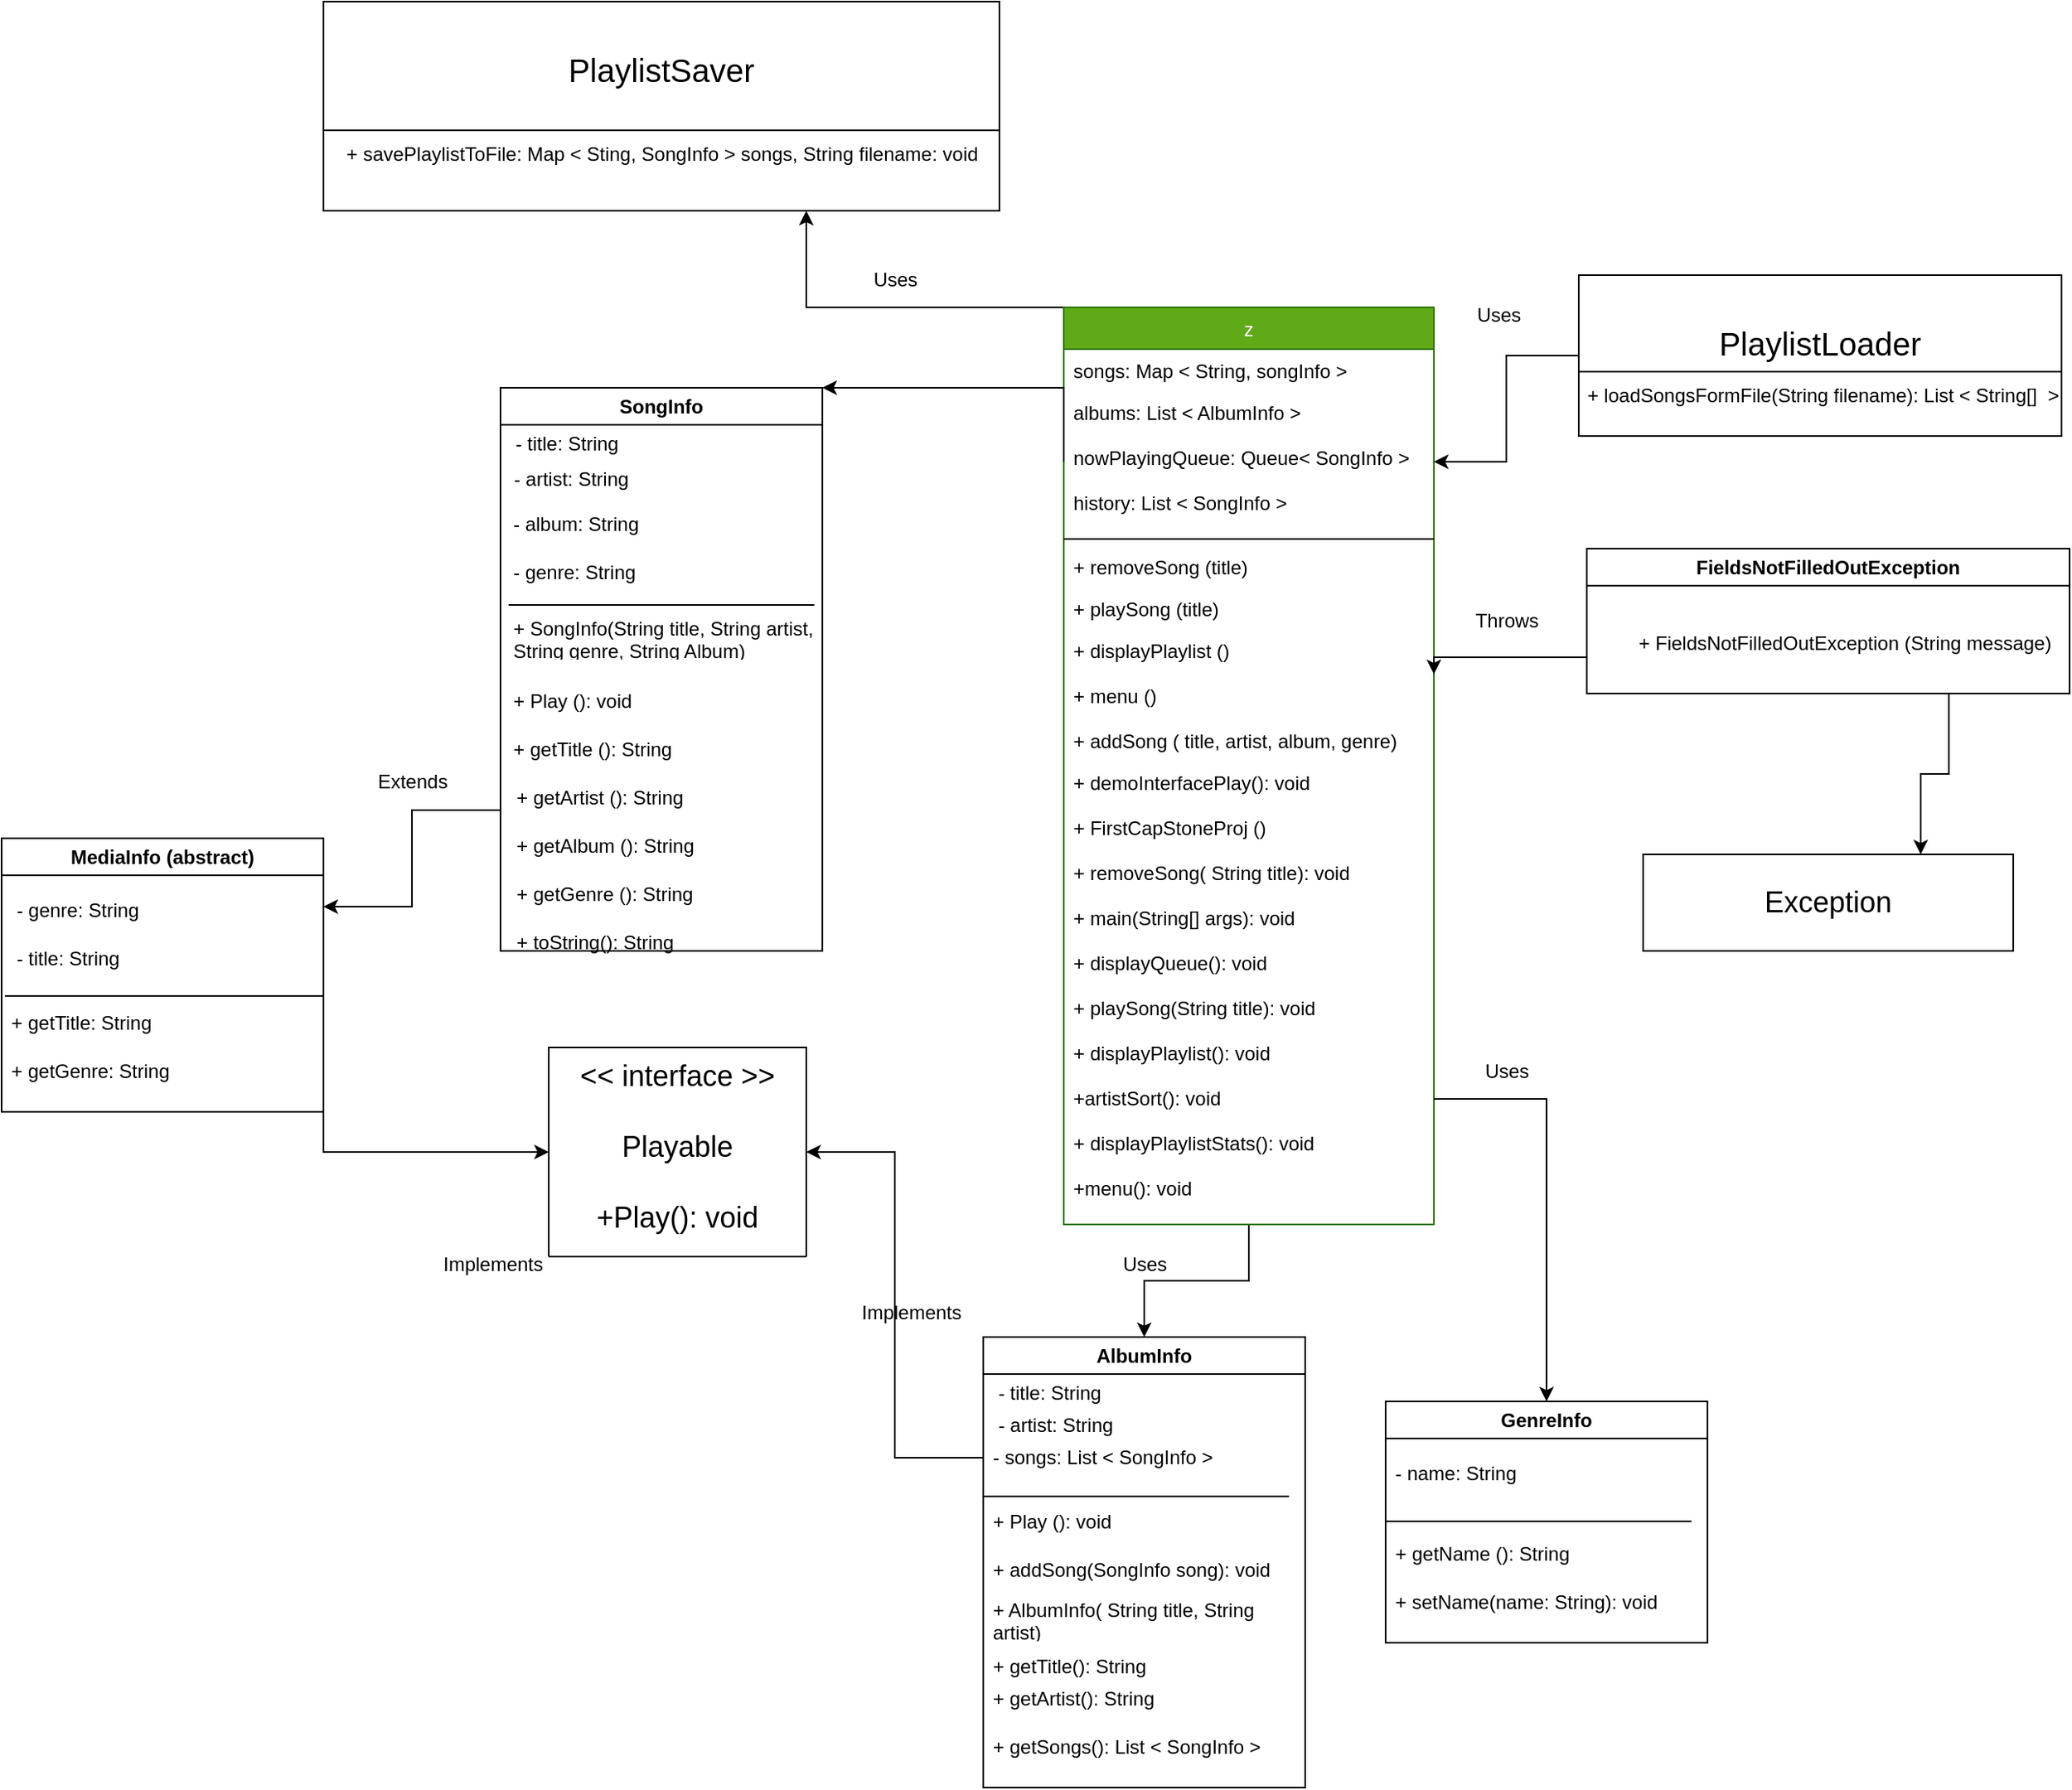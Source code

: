 <mxfile version="27.0.2">
  <diagram id="C5RBs43oDa-KdzZeNtuy" name="Page-1">
    <mxGraphModel dx="2864" dy="1201" grid="1" gridSize="10" guides="1" tooltips="1" connect="1" arrows="1" fold="1" page="1" pageScale="1" pageWidth="827" pageHeight="1169" math="0" shadow="0">
      <root>
        <mxCell id="WIyWlLk6GJQsqaUBKTNV-0" />
        <mxCell id="WIyWlLk6GJQsqaUBKTNV-1" parent="WIyWlLk6GJQsqaUBKTNV-0" />
        <mxCell id="5wUL2GfP2BRmXg9GfZqv-1" style="edgeStyle=orthogonalEdgeStyle;rounded=0;orthogonalLoop=1;jettySize=auto;html=1;exitX=0;exitY=0.5;exitDx=0;exitDy=0;entryX=1;entryY=0.5;entryDx=0;entryDy=0;" edge="1" parent="WIyWlLk6GJQsqaUBKTNV-1" source="zkfFHV4jXpPFQw0GAbJ--13" target="zkfFHV4jXpPFQw0GAbJ--19">
          <mxGeometry relative="1" as="geometry" />
        </mxCell>
        <mxCell id="zkfFHV4jXpPFQw0GAbJ--13" value="&#xa;PlaylistLoader&#xa;" style="swimlane;fontStyle=0;align=center;verticalAlign=top;childLayout=stackLayout;horizontal=1;startSize=60;horizontalStack=0;resizeParent=1;resizeLast=0;collapsible=1;marginBottom=0;rounded=0;shadow=0;strokeWidth=1;fontSize=20;" parent="WIyWlLk6GJQsqaUBKTNV-1" vertex="1">
          <mxGeometry x="720" y="410" width="300" height="100" as="geometry">
            <mxRectangle x="340" y="380" width="170" height="26" as="alternateBounds" />
          </mxGeometry>
        </mxCell>
        <mxCell id="xvROSjJzaHwRt8MxSDO7-88" value="&amp;nbsp;+ loadSongsFormFile(String filename): List &amp;lt; String[]&amp;nbsp; &amp;gt;" style="text;html=1;align=left;verticalAlign=middle;resizable=0;points=[];autosize=1;strokeColor=none;fillColor=none;" parent="zkfFHV4jXpPFQw0GAbJ--13" vertex="1">
          <mxGeometry y="60" width="300" height="30" as="geometry" />
        </mxCell>
        <mxCell id="xvROSjJzaHwRt8MxSDO7-29" style="edgeStyle=orthogonalEdgeStyle;rounded=0;orthogonalLoop=1;jettySize=auto;html=1;exitX=0;exitY=0;exitDx=0;exitDy=0;" parent="WIyWlLk6GJQsqaUBKTNV-1" source="zkfFHV4jXpPFQw0GAbJ--17" edge="1">
          <mxGeometry relative="1" as="geometry">
            <mxPoint x="240" y="370" as="targetPoint" />
            <Array as="points">
              <mxPoint x="240" y="430" />
            </Array>
          </mxGeometry>
        </mxCell>
        <mxCell id="xvROSjJzaHwRt8MxSDO7-121" style="edgeStyle=orthogonalEdgeStyle;rounded=0;orthogonalLoop=1;jettySize=auto;html=1;exitX=0.5;exitY=1;exitDx=0;exitDy=0;entryX=0.5;entryY=0;entryDx=0;entryDy=0;" parent="WIyWlLk6GJQsqaUBKTNV-1" source="zkfFHV4jXpPFQw0GAbJ--17" target="xvROSjJzaHwRt8MxSDO7-13" edge="1">
          <mxGeometry relative="1" as="geometry" />
        </mxCell>
        <mxCell id="zkfFHV4jXpPFQw0GAbJ--17" value="z" style="swimlane;fontStyle=0;align=center;verticalAlign=top;childLayout=stackLayout;horizontal=1;startSize=26;horizontalStack=0;resizeParent=1;resizeLast=0;collapsible=1;marginBottom=0;rounded=0;shadow=0;strokeWidth=1;fillColor=#60a917;fontColor=#ffffff;strokeColor=#2D7600;" parent="WIyWlLk6GJQsqaUBKTNV-1" vertex="1">
          <mxGeometry x="400" y="430" width="230" height="570" as="geometry">
            <mxRectangle x="550" y="140" width="160" height="26" as="alternateBounds" />
          </mxGeometry>
        </mxCell>
        <mxCell id="zkfFHV4jXpPFQw0GAbJ--18" value="songs: Map &lt; String, songInfo &gt;" style="text;align=left;verticalAlign=top;spacingLeft=4;spacingRight=4;overflow=hidden;rotatable=0;points=[[0,0.5],[1,0.5]];portConstraint=eastwest;" parent="zkfFHV4jXpPFQw0GAbJ--17" vertex="1">
          <mxGeometry y="26" width="230" height="26" as="geometry" />
        </mxCell>
        <mxCell id="zkfFHV4jXpPFQw0GAbJ--19" value="albums: List &lt; AlbumInfo &gt;&#xa;&#xa;nowPlayingQueue: Queue&lt; SongInfo &gt;&#xa;&#xa;history: List &lt; SongInfo &gt;" style="text;align=left;verticalAlign=top;spacingLeft=4;spacingRight=4;overflow=hidden;rotatable=0;points=[[0,0.5],[1,0.5]];portConstraint=eastwest;rounded=0;shadow=0;html=0;" parent="zkfFHV4jXpPFQw0GAbJ--17" vertex="1">
          <mxGeometry y="52" width="230" height="88" as="geometry" />
        </mxCell>
        <mxCell id="zkfFHV4jXpPFQw0GAbJ--23" value="" style="line;html=1;strokeWidth=1;align=left;verticalAlign=middle;spacingTop=-1;spacingLeft=3;spacingRight=3;rotatable=0;labelPosition=right;points=[];portConstraint=eastwest;" parent="zkfFHV4jXpPFQw0GAbJ--17" vertex="1">
          <mxGeometry y="140" width="230" height="8" as="geometry" />
        </mxCell>
        <mxCell id="zkfFHV4jXpPFQw0GAbJ--21" value="+ removeSong (title)" style="text;align=left;verticalAlign=top;spacingLeft=4;spacingRight=4;overflow=hidden;rotatable=0;points=[[0,0.5],[1,0.5]];portConstraint=eastwest;rounded=0;shadow=0;html=0;" parent="zkfFHV4jXpPFQw0GAbJ--17" vertex="1">
          <mxGeometry y="148" width="230" height="26" as="geometry" />
        </mxCell>
        <mxCell id="zkfFHV4jXpPFQw0GAbJ--24" value="+ playSong (title)" style="text;align=left;verticalAlign=top;spacingLeft=4;spacingRight=4;overflow=hidden;rotatable=0;points=[[0,0.5],[1,0.5]];portConstraint=eastwest;" parent="zkfFHV4jXpPFQw0GAbJ--17" vertex="1">
          <mxGeometry y="174" width="230" height="26" as="geometry" />
        </mxCell>
        <mxCell id="zkfFHV4jXpPFQw0GAbJ--25" value="+ displayPlaylist ()&#xa;&#xa;+ menu () " style="text;align=left;verticalAlign=top;spacingLeft=4;spacingRight=4;overflow=hidden;rotatable=0;points=[[0,0.5],[1,0.5]];portConstraint=eastwest;" parent="zkfFHV4jXpPFQw0GAbJ--17" vertex="1">
          <mxGeometry y="200" width="230" height="56" as="geometry" />
        </mxCell>
        <mxCell id="zkfFHV4jXpPFQw0GAbJ--20" value="+ addSong ( title, artist, album, genre)" style="text;align=left;verticalAlign=top;spacingLeft=4;spacingRight=4;overflow=hidden;rotatable=0;points=[[0,0.5],[1,0.5]];portConstraint=eastwest;rounded=0;shadow=0;html=0;" parent="zkfFHV4jXpPFQw0GAbJ--17" vertex="1">
          <mxGeometry y="256" width="230" height="26" as="geometry" />
        </mxCell>
        <mxCell id="xvROSjJzaHwRt8MxSDO7-55" value="+ demoInterfacePlay(): void" style="text;strokeColor=none;fillColor=none;align=left;verticalAlign=middle;spacingLeft=4;spacingRight=4;overflow=hidden;points=[[0,0.5],[1,0.5]];portConstraint=eastwest;rotatable=0;whiteSpace=wrap;html=1;" parent="zkfFHV4jXpPFQw0GAbJ--17" vertex="1">
          <mxGeometry y="282" width="230" height="28" as="geometry" />
        </mxCell>
        <mxCell id="xvROSjJzaHwRt8MxSDO7-65" value="+ FirstCapStoneProj ()" style="text;strokeColor=none;fillColor=none;align=left;verticalAlign=middle;spacingLeft=4;spacingRight=4;overflow=hidden;points=[[0,0.5],[1,0.5]];portConstraint=eastwest;rotatable=0;whiteSpace=wrap;html=1;" parent="zkfFHV4jXpPFQw0GAbJ--17" vertex="1">
          <mxGeometry y="310" width="230" height="28" as="geometry" />
        </mxCell>
        <mxCell id="xvROSjJzaHwRt8MxSDO7-66" value="+ removeSong( String title): void" style="text;strokeColor=none;fillColor=none;align=left;verticalAlign=middle;spacingLeft=4;spacingRight=4;overflow=hidden;points=[[0,0.5],[1,0.5]];portConstraint=eastwest;rotatable=0;whiteSpace=wrap;html=1;" parent="zkfFHV4jXpPFQw0GAbJ--17" vertex="1">
          <mxGeometry y="338" width="230" height="28" as="geometry" />
        </mxCell>
        <mxCell id="xvROSjJzaHwRt8MxSDO7-67" value="+ main(String[] args): void" style="text;strokeColor=none;fillColor=none;align=left;verticalAlign=middle;spacingLeft=4;spacingRight=4;overflow=hidden;points=[[0,0.5],[1,0.5]];portConstraint=eastwest;rotatable=0;whiteSpace=wrap;html=1;" parent="zkfFHV4jXpPFQw0GAbJ--17" vertex="1">
          <mxGeometry y="366" width="230" height="28" as="geometry" />
        </mxCell>
        <mxCell id="xvROSjJzaHwRt8MxSDO7-68" value="+ displayQueue(): void" style="text;strokeColor=none;fillColor=none;align=left;verticalAlign=middle;spacingLeft=4;spacingRight=4;overflow=hidden;points=[[0,0.5],[1,0.5]];portConstraint=eastwest;rotatable=0;whiteSpace=wrap;html=1;" parent="zkfFHV4jXpPFQw0GAbJ--17" vertex="1">
          <mxGeometry y="394" width="230" height="28" as="geometry" />
        </mxCell>
        <mxCell id="xvROSjJzaHwRt8MxSDO7-82" value="+ playSong(String title): void" style="text;strokeColor=none;fillColor=none;align=left;verticalAlign=middle;spacingLeft=4;spacingRight=4;overflow=hidden;points=[[0,0.5],[1,0.5]];portConstraint=eastwest;rotatable=0;whiteSpace=wrap;html=1;" parent="zkfFHV4jXpPFQw0GAbJ--17" vertex="1">
          <mxGeometry y="422" width="230" height="28" as="geometry" />
        </mxCell>
        <mxCell id="xvROSjJzaHwRt8MxSDO7-83" value="+ displayPlaylist(): void" style="text;strokeColor=none;fillColor=none;align=left;verticalAlign=middle;spacingLeft=4;spacingRight=4;overflow=hidden;points=[[0,0.5],[1,0.5]];portConstraint=eastwest;rotatable=0;whiteSpace=wrap;html=1;" parent="zkfFHV4jXpPFQw0GAbJ--17" vertex="1">
          <mxGeometry y="450" width="230" height="28" as="geometry" />
        </mxCell>
        <mxCell id="xvROSjJzaHwRt8MxSDO7-84" value="+artistSort(): void" style="text;strokeColor=none;fillColor=none;align=left;verticalAlign=middle;spacingLeft=4;spacingRight=4;overflow=hidden;points=[[0,0.5],[1,0.5]];portConstraint=eastwest;rotatable=0;whiteSpace=wrap;html=1;" parent="zkfFHV4jXpPFQw0GAbJ--17" vertex="1">
          <mxGeometry y="478" width="230" height="28" as="geometry" />
        </mxCell>
        <mxCell id="xvROSjJzaHwRt8MxSDO7-85" value="+ displayPlaylistStats(): void" style="text;strokeColor=none;fillColor=none;align=left;verticalAlign=middle;spacingLeft=4;spacingRight=4;overflow=hidden;points=[[0,0.5],[1,0.5]];portConstraint=eastwest;rotatable=0;whiteSpace=wrap;html=1;" parent="zkfFHV4jXpPFQw0GAbJ--17" vertex="1">
          <mxGeometry y="506" width="230" height="28" as="geometry" />
        </mxCell>
        <mxCell id="xvROSjJzaHwRt8MxSDO7-86" value="+menu(): void" style="text;strokeColor=none;fillColor=none;align=left;verticalAlign=middle;spacingLeft=4;spacingRight=4;overflow=hidden;points=[[0,0.5],[1,0.5]];portConstraint=eastwest;rotatable=0;whiteSpace=wrap;html=1;" parent="zkfFHV4jXpPFQw0GAbJ--17" vertex="1">
          <mxGeometry y="534" width="230" height="28" as="geometry" />
        </mxCell>
        <mxCell id="xvROSjJzaHwRt8MxSDO7-2" value="&#xa;PlaylistSaver" style="swimlane;fontStyle=0;align=center;verticalAlign=top;childLayout=stackLayout;horizontal=1;startSize=80;horizontalStack=0;resizeParent=1;resizeLast=0;collapsible=1;marginBottom=0;rounded=0;shadow=0;strokeWidth=1;fontSize=20;" parent="WIyWlLk6GJQsqaUBKTNV-1" vertex="1">
          <mxGeometry x="-60" y="240" width="420" height="130" as="geometry">
            <mxRectangle x="340" y="380" width="170" height="26" as="alternateBounds" />
          </mxGeometry>
        </mxCell>
        <mxCell id="xvROSjJzaHwRt8MxSDO7-89" value="+ savePlaylistToFile: Map &amp;lt; Sting, SongInfo &amp;gt; songs, String filename: void" style="text;html=1;align=center;verticalAlign=middle;resizable=0;points=[];autosize=1;strokeColor=none;fillColor=none;" parent="xvROSjJzaHwRt8MxSDO7-2" vertex="1">
          <mxGeometry y="80" width="420" height="30" as="geometry" />
        </mxCell>
        <mxCell id="xvROSjJzaHwRt8MxSDO7-3" value="&lt;&lt; interface &gt;&gt;&#xa;&#xa;Playable&#xa;&#xa;+Play(): void" style="swimlane;fontStyle=0;align=center;verticalAlign=top;childLayout=stackLayout;horizontal=1;startSize=130;horizontalStack=0;resizeParent=1;resizeLast=0;collapsible=1;marginBottom=0;rounded=0;shadow=0;strokeWidth=1;fontSize=18;" parent="WIyWlLk6GJQsqaUBKTNV-1" vertex="1">
          <mxGeometry x="80" y="890" width="160" height="130" as="geometry">
            <mxRectangle x="340" y="380" width="170" height="26" as="alternateBounds" />
          </mxGeometry>
        </mxCell>
        <mxCell id="xvROSjJzaHwRt8MxSDO7-115" style="edgeStyle=orthogonalEdgeStyle;rounded=0;orthogonalLoop=1;jettySize=auto;html=1;exitX=0;exitY=0.75;exitDx=0;exitDy=0;entryX=1;entryY=0.25;entryDx=0;entryDy=0;" parent="WIyWlLk6GJQsqaUBKTNV-1" source="xvROSjJzaHwRt8MxSDO7-4" target="xvROSjJzaHwRt8MxSDO7-38" edge="1">
          <mxGeometry relative="1" as="geometry" />
        </mxCell>
        <mxCell id="xvROSjJzaHwRt8MxSDO7-4" value="SongInfo" style="swimlane;whiteSpace=wrap;html=1;" parent="WIyWlLk6GJQsqaUBKTNV-1" vertex="1">
          <mxGeometry x="50" y="480" width="200" height="350" as="geometry" />
        </mxCell>
        <mxCell id="xvROSjJzaHwRt8MxSDO7-5" value="&amp;nbsp;- title: String" style="text;strokeColor=none;fillColor=none;align=left;verticalAlign=middle;spacingLeft=4;spacingRight=4;overflow=hidden;points=[[0,0.5],[1,0.5]];portConstraint=eastwest;rotatable=0;whiteSpace=wrap;html=1;" parent="xvROSjJzaHwRt8MxSDO7-4" vertex="1">
          <mxGeometry y="20" width="160" height="30" as="geometry" />
        </mxCell>
        <mxCell id="xvROSjJzaHwRt8MxSDO7-7" value="&amp;nbsp;- artist: String" style="text;strokeColor=none;fillColor=none;align=left;verticalAlign=middle;spacingLeft=4;spacingRight=4;overflow=hidden;points=[[0,0.5],[1,0.5]];portConstraint=eastwest;rotatable=0;whiteSpace=wrap;html=1;" parent="xvROSjJzaHwRt8MxSDO7-4" vertex="1">
          <mxGeometry x="-1" y="42" width="190" height="30" as="geometry" />
        </mxCell>
        <mxCell id="xvROSjJzaHwRt8MxSDO7-8" value="- album: String" style="text;strokeColor=none;fillColor=none;align=left;verticalAlign=middle;spacingLeft=4;spacingRight=4;overflow=hidden;points=[[0,0.5],[1,0.5]];portConstraint=eastwest;rotatable=0;whiteSpace=wrap;html=1;" parent="xvROSjJzaHwRt8MxSDO7-4" vertex="1">
          <mxGeometry x="2" y="70" width="140" height="30" as="geometry" />
        </mxCell>
        <mxCell id="xvROSjJzaHwRt8MxSDO7-9" value="" style="endArrow=none;html=1;rounded=0;" parent="xvROSjJzaHwRt8MxSDO7-4" edge="1">
          <mxGeometry width="50" height="50" relative="1" as="geometry">
            <mxPoint x="5" y="135" as="sourcePoint" />
            <mxPoint x="195" y="135" as="targetPoint" />
          </mxGeometry>
        </mxCell>
        <mxCell id="xvROSjJzaHwRt8MxSDO7-10" value="+ Play (): void" style="text;strokeColor=none;fillColor=none;align=left;verticalAlign=middle;spacingLeft=4;spacingRight=4;overflow=hidden;points=[[0,0.5],[1,0.5]];portConstraint=eastwest;rotatable=0;whiteSpace=wrap;html=1;" parent="xvROSjJzaHwRt8MxSDO7-4" vertex="1">
          <mxGeometry x="2" y="180" width="200" height="30" as="geometry" />
        </mxCell>
        <mxCell id="xvROSjJzaHwRt8MxSDO7-12" value="+ getTitle (): String" style="text;strokeColor=none;fillColor=none;align=left;verticalAlign=middle;spacingLeft=4;spacingRight=4;overflow=hidden;points=[[0,0.5],[1,0.5]];portConstraint=eastwest;rotatable=0;whiteSpace=wrap;html=1;" parent="xvROSjJzaHwRt8MxSDO7-4" vertex="1">
          <mxGeometry x="2" y="210" width="200" height="30" as="geometry" />
        </mxCell>
        <mxCell id="xvROSjJzaHwRt8MxSDO7-11" value="+ getArtist (): String" style="text;strokeColor=none;fillColor=none;align=left;verticalAlign=middle;spacingLeft=4;spacingRight=4;overflow=hidden;points=[[0,0.5],[1,0.5]];portConstraint=eastwest;rotatable=0;whiteSpace=wrap;html=1;" parent="xvROSjJzaHwRt8MxSDO7-4" vertex="1">
          <mxGeometry x="4" y="240" width="180" height="30" as="geometry" />
        </mxCell>
        <mxCell id="xvROSjJzaHwRt8MxSDO7-112" value="- genre: String" style="text;strokeColor=none;fillColor=none;align=left;verticalAlign=middle;spacingLeft=4;spacingRight=4;overflow=hidden;points=[[0,0.5],[1,0.5]];portConstraint=eastwest;rotatable=0;whiteSpace=wrap;html=1;" parent="xvROSjJzaHwRt8MxSDO7-4" vertex="1">
          <mxGeometry x="2" y="100" width="140" height="30" as="geometry" />
        </mxCell>
        <mxCell id="xvROSjJzaHwRt8MxSDO7-114" value="+ SongInfo(String title, String artist, String genre, String Album)" style="text;strokeColor=none;fillColor=none;align=left;verticalAlign=middle;spacingLeft=4;spacingRight=4;overflow=hidden;points=[[0,0.5],[1,0.5]];portConstraint=eastwest;rotatable=0;whiteSpace=wrap;html=1;" parent="xvROSjJzaHwRt8MxSDO7-4" vertex="1">
          <mxGeometry x="2" y="140" width="198" height="30" as="geometry" />
        </mxCell>
        <mxCell id="xvROSjJzaHwRt8MxSDO7-116" value="+ getAlbum (): String" style="text;strokeColor=none;fillColor=none;align=left;verticalAlign=middle;spacingLeft=4;spacingRight=4;overflow=hidden;points=[[0,0.5],[1,0.5]];portConstraint=eastwest;rotatable=0;whiteSpace=wrap;html=1;" parent="xvROSjJzaHwRt8MxSDO7-4" vertex="1">
          <mxGeometry x="4" y="270" width="198" height="30" as="geometry" />
        </mxCell>
        <mxCell id="xvROSjJzaHwRt8MxSDO7-117" value="+ getGenre (): String" style="text;strokeColor=none;fillColor=none;align=left;verticalAlign=middle;spacingLeft=4;spacingRight=4;overflow=hidden;points=[[0,0.5],[1,0.5]];portConstraint=eastwest;rotatable=0;whiteSpace=wrap;html=1;" parent="xvROSjJzaHwRt8MxSDO7-4" vertex="1">
          <mxGeometry x="4" y="300" width="198" height="30" as="geometry" />
        </mxCell>
        <mxCell id="xvROSjJzaHwRt8MxSDO7-118" value="+ toString(): String" style="text;strokeColor=none;fillColor=none;align=left;verticalAlign=middle;spacingLeft=4;spacingRight=4;overflow=hidden;points=[[0,0.5],[1,0.5]];portConstraint=eastwest;rotatable=0;whiteSpace=wrap;html=1;" parent="xvROSjJzaHwRt8MxSDO7-4" vertex="1">
          <mxGeometry x="4" y="330" width="198" height="30" as="geometry" />
        </mxCell>
        <mxCell id="xvROSjJzaHwRt8MxSDO7-13" value="AlbumInfo" style="swimlane;whiteSpace=wrap;html=1;" parent="WIyWlLk6GJQsqaUBKTNV-1" vertex="1">
          <mxGeometry x="350" y="1070" width="200" height="280" as="geometry" />
        </mxCell>
        <mxCell id="xvROSjJzaHwRt8MxSDO7-14" value="&amp;nbsp;- title: String" style="text;strokeColor=none;fillColor=none;align=left;verticalAlign=middle;spacingLeft=4;spacingRight=4;overflow=hidden;points=[[0,0.5],[1,0.5]];portConstraint=eastwest;rotatable=0;whiteSpace=wrap;html=1;" parent="xvROSjJzaHwRt8MxSDO7-13" vertex="1">
          <mxGeometry y="20" width="160" height="30" as="geometry" />
        </mxCell>
        <mxCell id="xvROSjJzaHwRt8MxSDO7-15" value="&amp;nbsp;- artist: String" style="text;strokeColor=none;fillColor=none;align=left;verticalAlign=middle;spacingLeft=4;spacingRight=4;overflow=hidden;points=[[0,0.5],[1,0.5]];portConstraint=eastwest;rotatable=0;whiteSpace=wrap;html=1;" parent="xvROSjJzaHwRt8MxSDO7-13" vertex="1">
          <mxGeometry y="40" width="190" height="30" as="geometry" />
        </mxCell>
        <mxCell id="xvROSjJzaHwRt8MxSDO7-16" value="- songs: List &amp;lt; SongInfo &amp;gt;" style="text;strokeColor=none;fillColor=none;align=left;verticalAlign=middle;spacingLeft=4;spacingRight=4;overflow=hidden;points=[[0,0.5],[1,0.5]];portConstraint=eastwest;rotatable=0;whiteSpace=wrap;html=1;" parent="xvROSjJzaHwRt8MxSDO7-13" vertex="1">
          <mxGeometry y="60" width="200" height="30" as="geometry" />
        </mxCell>
        <mxCell id="xvROSjJzaHwRt8MxSDO7-17" value="" style="endArrow=none;html=1;rounded=0;" parent="xvROSjJzaHwRt8MxSDO7-13" edge="1">
          <mxGeometry width="50" height="50" relative="1" as="geometry">
            <mxPoint y="99" as="sourcePoint" />
            <mxPoint x="190" y="99" as="targetPoint" />
          </mxGeometry>
        </mxCell>
        <mxCell id="xvROSjJzaHwRt8MxSDO7-18" value="+ Play (): void" style="text;strokeColor=none;fillColor=none;align=left;verticalAlign=middle;spacingLeft=4;spacingRight=4;overflow=hidden;points=[[0,0.5],[1,0.5]];portConstraint=eastwest;rotatable=0;whiteSpace=wrap;html=1;" parent="xvROSjJzaHwRt8MxSDO7-13" vertex="1">
          <mxGeometry y="100" width="200" height="30" as="geometry" />
        </mxCell>
        <mxCell id="xvROSjJzaHwRt8MxSDO7-19" value="+ addSong(SongInfo song): void" style="text;strokeColor=none;fillColor=none;align=left;verticalAlign=middle;spacingLeft=4;spacingRight=4;overflow=hidden;points=[[0,0.5],[1,0.5]];portConstraint=eastwest;rotatable=0;whiteSpace=wrap;html=1;" parent="xvROSjJzaHwRt8MxSDO7-13" vertex="1">
          <mxGeometry y="130" width="200" height="30" as="geometry" />
        </mxCell>
        <mxCell id="xvROSjJzaHwRt8MxSDO7-20" value="+ AlbumInfo( String title, String artist)" style="text;strokeColor=none;fillColor=none;align=left;verticalAlign=middle;spacingLeft=4;spacingRight=4;overflow=hidden;points=[[0,0.5],[1,0.5]];portConstraint=eastwest;rotatable=0;whiteSpace=wrap;html=1;" parent="xvROSjJzaHwRt8MxSDO7-13" vertex="1">
          <mxGeometry y="160" width="180" height="30" as="geometry" />
        </mxCell>
        <mxCell id="xvROSjJzaHwRt8MxSDO7-107" value="+ getTitle(): String" style="text;strokeColor=none;fillColor=none;align=left;verticalAlign=middle;spacingLeft=4;spacingRight=4;overflow=hidden;points=[[0,0.5],[1,0.5]];portConstraint=eastwest;rotatable=0;whiteSpace=wrap;html=1;" parent="xvROSjJzaHwRt8MxSDO7-13" vertex="1">
          <mxGeometry y="190" width="200" height="30" as="geometry" />
        </mxCell>
        <mxCell id="xvROSjJzaHwRt8MxSDO7-108" value="+ getArtist(): String" style="text;strokeColor=none;fillColor=none;align=left;verticalAlign=middle;spacingLeft=4;spacingRight=4;overflow=hidden;points=[[0,0.5],[1,0.5]];portConstraint=eastwest;rotatable=0;whiteSpace=wrap;html=1;" parent="xvROSjJzaHwRt8MxSDO7-13" vertex="1">
          <mxGeometry y="210" width="200" height="30" as="geometry" />
        </mxCell>
        <mxCell id="xvROSjJzaHwRt8MxSDO7-109" value="+ getSongs(): List &amp;lt; SongInfo &amp;gt;" style="text;strokeColor=none;fillColor=none;align=left;verticalAlign=middle;spacingLeft=4;spacingRight=4;overflow=hidden;points=[[0,0.5],[1,0.5]];portConstraint=eastwest;rotatable=0;whiteSpace=wrap;html=1;" parent="xvROSjJzaHwRt8MxSDO7-13" vertex="1">
          <mxGeometry y="240" width="200" height="30" as="geometry" />
        </mxCell>
        <mxCell id="xvROSjJzaHwRt8MxSDO7-21" value="GenreInfo" style="swimlane;whiteSpace=wrap;html=1;" parent="WIyWlLk6GJQsqaUBKTNV-1" vertex="1">
          <mxGeometry x="600" y="1110" width="200" height="150" as="geometry" />
        </mxCell>
        <mxCell id="xvROSjJzaHwRt8MxSDO7-22" value="- name: String" style="text;strokeColor=none;fillColor=none;align=left;verticalAlign=middle;spacingLeft=4;spacingRight=4;overflow=hidden;points=[[0,0.5],[1,0.5]];portConstraint=eastwest;rotatable=0;whiteSpace=wrap;html=1;" parent="xvROSjJzaHwRt8MxSDO7-21" vertex="1">
          <mxGeometry y="30" width="160" height="30" as="geometry" />
        </mxCell>
        <mxCell id="xvROSjJzaHwRt8MxSDO7-25" value="" style="endArrow=none;html=1;rounded=0;" parent="xvROSjJzaHwRt8MxSDO7-21" edge="1">
          <mxGeometry width="50" height="50" relative="1" as="geometry">
            <mxPoint y="74.5" as="sourcePoint" />
            <mxPoint x="190" y="74.5" as="targetPoint" />
          </mxGeometry>
        </mxCell>
        <mxCell id="xvROSjJzaHwRt8MxSDO7-27" value="+ getName (): String" style="text;strokeColor=none;fillColor=none;align=left;verticalAlign=middle;spacingLeft=4;spacingRight=4;overflow=hidden;points=[[0,0.5],[1,0.5]];portConstraint=eastwest;rotatable=0;whiteSpace=wrap;html=1;" parent="xvROSjJzaHwRt8MxSDO7-21" vertex="1">
          <mxGeometry y="80" width="200" height="30" as="geometry" />
        </mxCell>
        <mxCell id="xvROSjJzaHwRt8MxSDO7-28" value="+ setName(name: String): void" style="text;strokeColor=none;fillColor=none;align=left;verticalAlign=middle;spacingLeft=4;spacingRight=4;overflow=hidden;points=[[0,0.5],[1,0.5]];portConstraint=eastwest;rotatable=0;whiteSpace=wrap;html=1;" parent="xvROSjJzaHwRt8MxSDO7-21" vertex="1">
          <mxGeometry y="110" width="180" height="30" as="geometry" />
        </mxCell>
        <mxCell id="xvROSjJzaHwRt8MxSDO7-34" style="edgeStyle=orthogonalEdgeStyle;rounded=0;orthogonalLoop=1;jettySize=auto;html=1;exitX=0;exitY=0.5;exitDx=0;exitDy=0;entryX=1;entryY=0;entryDx=0;entryDy=0;" parent="WIyWlLk6GJQsqaUBKTNV-1" source="zkfFHV4jXpPFQw0GAbJ--19" target="xvROSjJzaHwRt8MxSDO7-4" edge="1">
          <mxGeometry relative="1" as="geometry">
            <Array as="points">
              <mxPoint x="400" y="480" />
            </Array>
          </mxGeometry>
        </mxCell>
        <mxCell id="xvROSjJzaHwRt8MxSDO7-111" style="edgeStyle=orthogonalEdgeStyle;rounded=0;orthogonalLoop=1;jettySize=auto;html=1;exitX=1;exitY=0.75;exitDx=0;exitDy=0;entryX=0;entryY=0.5;entryDx=0;entryDy=0;" parent="WIyWlLk6GJQsqaUBKTNV-1" source="xvROSjJzaHwRt8MxSDO7-38" target="xvROSjJzaHwRt8MxSDO7-3" edge="1">
          <mxGeometry relative="1" as="geometry">
            <Array as="points">
              <mxPoint x="-60" y="955" />
            </Array>
          </mxGeometry>
        </mxCell>
        <mxCell id="xvROSjJzaHwRt8MxSDO7-38" value="MediaInfo (abstract)" style="swimlane;whiteSpace=wrap;html=1;" parent="WIyWlLk6GJQsqaUBKTNV-1" vertex="1">
          <mxGeometry x="-260" y="760" width="200" height="170" as="geometry" />
        </mxCell>
        <mxCell id="xvROSjJzaHwRt8MxSDO7-39" value="&amp;nbsp;- genre: String&amp;nbsp;" style="text;strokeColor=none;fillColor=none;align=left;verticalAlign=middle;spacingLeft=4;spacingRight=4;overflow=hidden;points=[[0,0.5],[1,0.5]];portConstraint=eastwest;rotatable=0;whiteSpace=wrap;html=1;" parent="xvROSjJzaHwRt8MxSDO7-38" vertex="1">
          <mxGeometry y="30" width="120" height="30" as="geometry" />
        </mxCell>
        <mxCell id="xvROSjJzaHwRt8MxSDO7-40" value="&amp;nbsp;- title: String" style="text;strokeColor=none;fillColor=none;align=left;verticalAlign=middle;spacingLeft=4;spacingRight=4;overflow=hidden;points=[[0,0.5],[1,0.5]];portConstraint=eastwest;rotatable=0;whiteSpace=wrap;html=1;" parent="xvROSjJzaHwRt8MxSDO7-38" vertex="1">
          <mxGeometry y="60" width="150" height="30" as="geometry" />
        </mxCell>
        <mxCell id="xvROSjJzaHwRt8MxSDO7-41" value="" style="endArrow=none;html=1;rounded=0;" parent="xvROSjJzaHwRt8MxSDO7-38" edge="1">
          <mxGeometry width="50" height="50" relative="1" as="geometry">
            <mxPoint x="2" y="98" as="sourcePoint" />
            <mxPoint x="200" y="98" as="targetPoint" />
            <Array as="points" />
          </mxGeometry>
        </mxCell>
        <mxCell id="xvROSjJzaHwRt8MxSDO7-43" value="+ getTitle: String" style="text;strokeColor=none;fillColor=none;align=left;verticalAlign=middle;spacingLeft=4;spacingRight=4;overflow=hidden;points=[[0,0.5],[1,0.5]];portConstraint=eastwest;rotatable=0;whiteSpace=wrap;html=1;" parent="xvROSjJzaHwRt8MxSDO7-38" vertex="1">
          <mxGeometry y="100" width="120" height="30" as="geometry" />
        </mxCell>
        <mxCell id="xvROSjJzaHwRt8MxSDO7-46" value="+ getGenre: String" style="text;strokeColor=none;fillColor=none;align=left;verticalAlign=middle;spacingLeft=4;spacingRight=4;overflow=hidden;points=[[0,0.5],[1,0.5]];portConstraint=eastwest;rotatable=0;whiteSpace=wrap;html=1;" parent="xvROSjJzaHwRt8MxSDO7-38" vertex="1">
          <mxGeometry y="130" width="160" height="30" as="geometry" />
        </mxCell>
        <mxCell id="xvROSjJzaHwRt8MxSDO7-48" value="Implements" style="text;html=1;align=center;verticalAlign=middle;resizable=0;points=[];autosize=1;strokeColor=none;fillColor=none;" parent="WIyWlLk6GJQsqaUBKTNV-1" vertex="1">
          <mxGeometry y="1010" width="90" height="30" as="geometry" />
        </mxCell>
        <mxCell id="xvROSjJzaHwRt8MxSDO7-51" value="Extends" style="text;html=1;align=center;verticalAlign=middle;resizable=0;points=[];autosize=1;strokeColor=none;fillColor=none;" parent="WIyWlLk6GJQsqaUBKTNV-1" vertex="1">
          <mxGeometry x="-40" y="710" width="70" height="30" as="geometry" />
        </mxCell>
        <mxCell id="xvROSjJzaHwRt8MxSDO7-52" style="edgeStyle=orthogonalEdgeStyle;rounded=0;orthogonalLoop=1;jettySize=auto;html=1;exitX=0;exitY=0.5;exitDx=0;exitDy=0;entryX=1;entryY=0.5;entryDx=0;entryDy=0;" parent="WIyWlLk6GJQsqaUBKTNV-1" source="xvROSjJzaHwRt8MxSDO7-16" target="xvROSjJzaHwRt8MxSDO7-3" edge="1">
          <mxGeometry relative="1" as="geometry" />
        </mxCell>
        <mxCell id="xvROSjJzaHwRt8MxSDO7-94" style="edgeStyle=orthogonalEdgeStyle;rounded=0;orthogonalLoop=1;jettySize=auto;html=1;exitX=0;exitY=0.75;exitDx=0;exitDy=0;entryX=1;entryY=0.5;entryDx=0;entryDy=0;" parent="WIyWlLk6GJQsqaUBKTNV-1" source="xvROSjJzaHwRt8MxSDO7-92" target="zkfFHV4jXpPFQw0GAbJ--25" edge="1">
          <mxGeometry relative="1" as="geometry">
            <Array as="points">
              <mxPoint x="630" y="648" />
            </Array>
          </mxGeometry>
        </mxCell>
        <mxCell id="xvROSjJzaHwRt8MxSDO7-97" style="edgeStyle=orthogonalEdgeStyle;rounded=0;orthogonalLoop=1;jettySize=auto;html=1;exitX=0.75;exitY=1;exitDx=0;exitDy=0;entryX=0.75;entryY=0;entryDx=0;entryDy=0;" parent="WIyWlLk6GJQsqaUBKTNV-1" source="xvROSjJzaHwRt8MxSDO7-92" target="xvROSjJzaHwRt8MxSDO7-96" edge="1">
          <mxGeometry relative="1" as="geometry" />
        </mxCell>
        <mxCell id="xvROSjJzaHwRt8MxSDO7-92" value="FieldsNotFilledOutException" style="swimlane;whiteSpace=wrap;html=1;" parent="WIyWlLk6GJQsqaUBKTNV-1" vertex="1">
          <mxGeometry x="725" y="580" width="300" height="90" as="geometry" />
        </mxCell>
        <mxCell id="xvROSjJzaHwRt8MxSDO7-93" value="+ FieldsNotFilledOutException (String message)" style="text;html=1;align=center;verticalAlign=middle;resizable=0;points=[];autosize=1;strokeColor=none;fillColor=none;" parent="xvROSjJzaHwRt8MxSDO7-92" vertex="1">
          <mxGeometry x="20" y="44" width="280" height="30" as="geometry" />
        </mxCell>
        <mxCell id="xvROSjJzaHwRt8MxSDO7-95" value="Throws" style="text;html=1;align=center;verticalAlign=middle;resizable=0;points=[];autosize=1;strokeColor=none;fillColor=none;" parent="WIyWlLk6GJQsqaUBKTNV-1" vertex="1">
          <mxGeometry x="645" y="610" width="60" height="30" as="geometry" />
        </mxCell>
        <mxCell id="xvROSjJzaHwRt8MxSDO7-96" value="&lt;font style=&quot;font-size: 18px;&quot;&gt;Exception&lt;/font&gt;" style="rounded=0;whiteSpace=wrap;html=1;" parent="WIyWlLk6GJQsqaUBKTNV-1" vertex="1">
          <mxGeometry x="760" y="770" width="230" height="60" as="geometry" />
        </mxCell>
        <mxCell id="xvROSjJzaHwRt8MxSDO7-100" value="Uses" style="text;html=1;align=center;verticalAlign=middle;resizable=0;points=[];autosize=1;strokeColor=none;fillColor=none;" parent="WIyWlLk6GJQsqaUBKTNV-1" vertex="1">
          <mxGeometry x="425" y="1010" width="50" height="30" as="geometry" />
        </mxCell>
        <mxCell id="xvROSjJzaHwRt8MxSDO7-102" style="edgeStyle=orthogonalEdgeStyle;rounded=0;orthogonalLoop=1;jettySize=auto;html=1;exitX=1;exitY=0.5;exitDx=0;exitDy=0;entryX=0.5;entryY=0;entryDx=0;entryDy=0;" parent="WIyWlLk6GJQsqaUBKTNV-1" source="xvROSjJzaHwRt8MxSDO7-84" target="xvROSjJzaHwRt8MxSDO7-21" edge="1">
          <mxGeometry relative="1" as="geometry" />
        </mxCell>
        <mxCell id="xvROSjJzaHwRt8MxSDO7-103" value="Uses" style="text;html=1;align=center;verticalAlign=middle;resizable=0;points=[];autosize=1;strokeColor=none;fillColor=none;" parent="WIyWlLk6GJQsqaUBKTNV-1" vertex="1">
          <mxGeometry x="645" y="420" width="50" height="30" as="geometry" />
        </mxCell>
        <mxCell id="xvROSjJzaHwRt8MxSDO7-104" value="Uses" style="text;html=1;align=center;verticalAlign=middle;resizable=0;points=[];autosize=1;strokeColor=none;fillColor=none;" parent="WIyWlLk6GJQsqaUBKTNV-1" vertex="1">
          <mxGeometry x="270" y="398" width="50" height="30" as="geometry" />
        </mxCell>
        <mxCell id="xvROSjJzaHwRt8MxSDO7-105" value="Uses" style="text;html=1;align=center;verticalAlign=middle;resizable=0;points=[];autosize=1;strokeColor=none;fillColor=none;" parent="WIyWlLk6GJQsqaUBKTNV-1" vertex="1">
          <mxGeometry x="650" y="890" width="50" height="30" as="geometry" />
        </mxCell>
        <mxCell id="xvROSjJzaHwRt8MxSDO7-119" value="Implements" style="text;html=1;align=center;verticalAlign=middle;resizable=0;points=[];autosize=1;strokeColor=none;fillColor=none;" parent="WIyWlLk6GJQsqaUBKTNV-1" vertex="1">
          <mxGeometry x="260" y="1040" width="90" height="30" as="geometry" />
        </mxCell>
      </root>
    </mxGraphModel>
  </diagram>
</mxfile>
